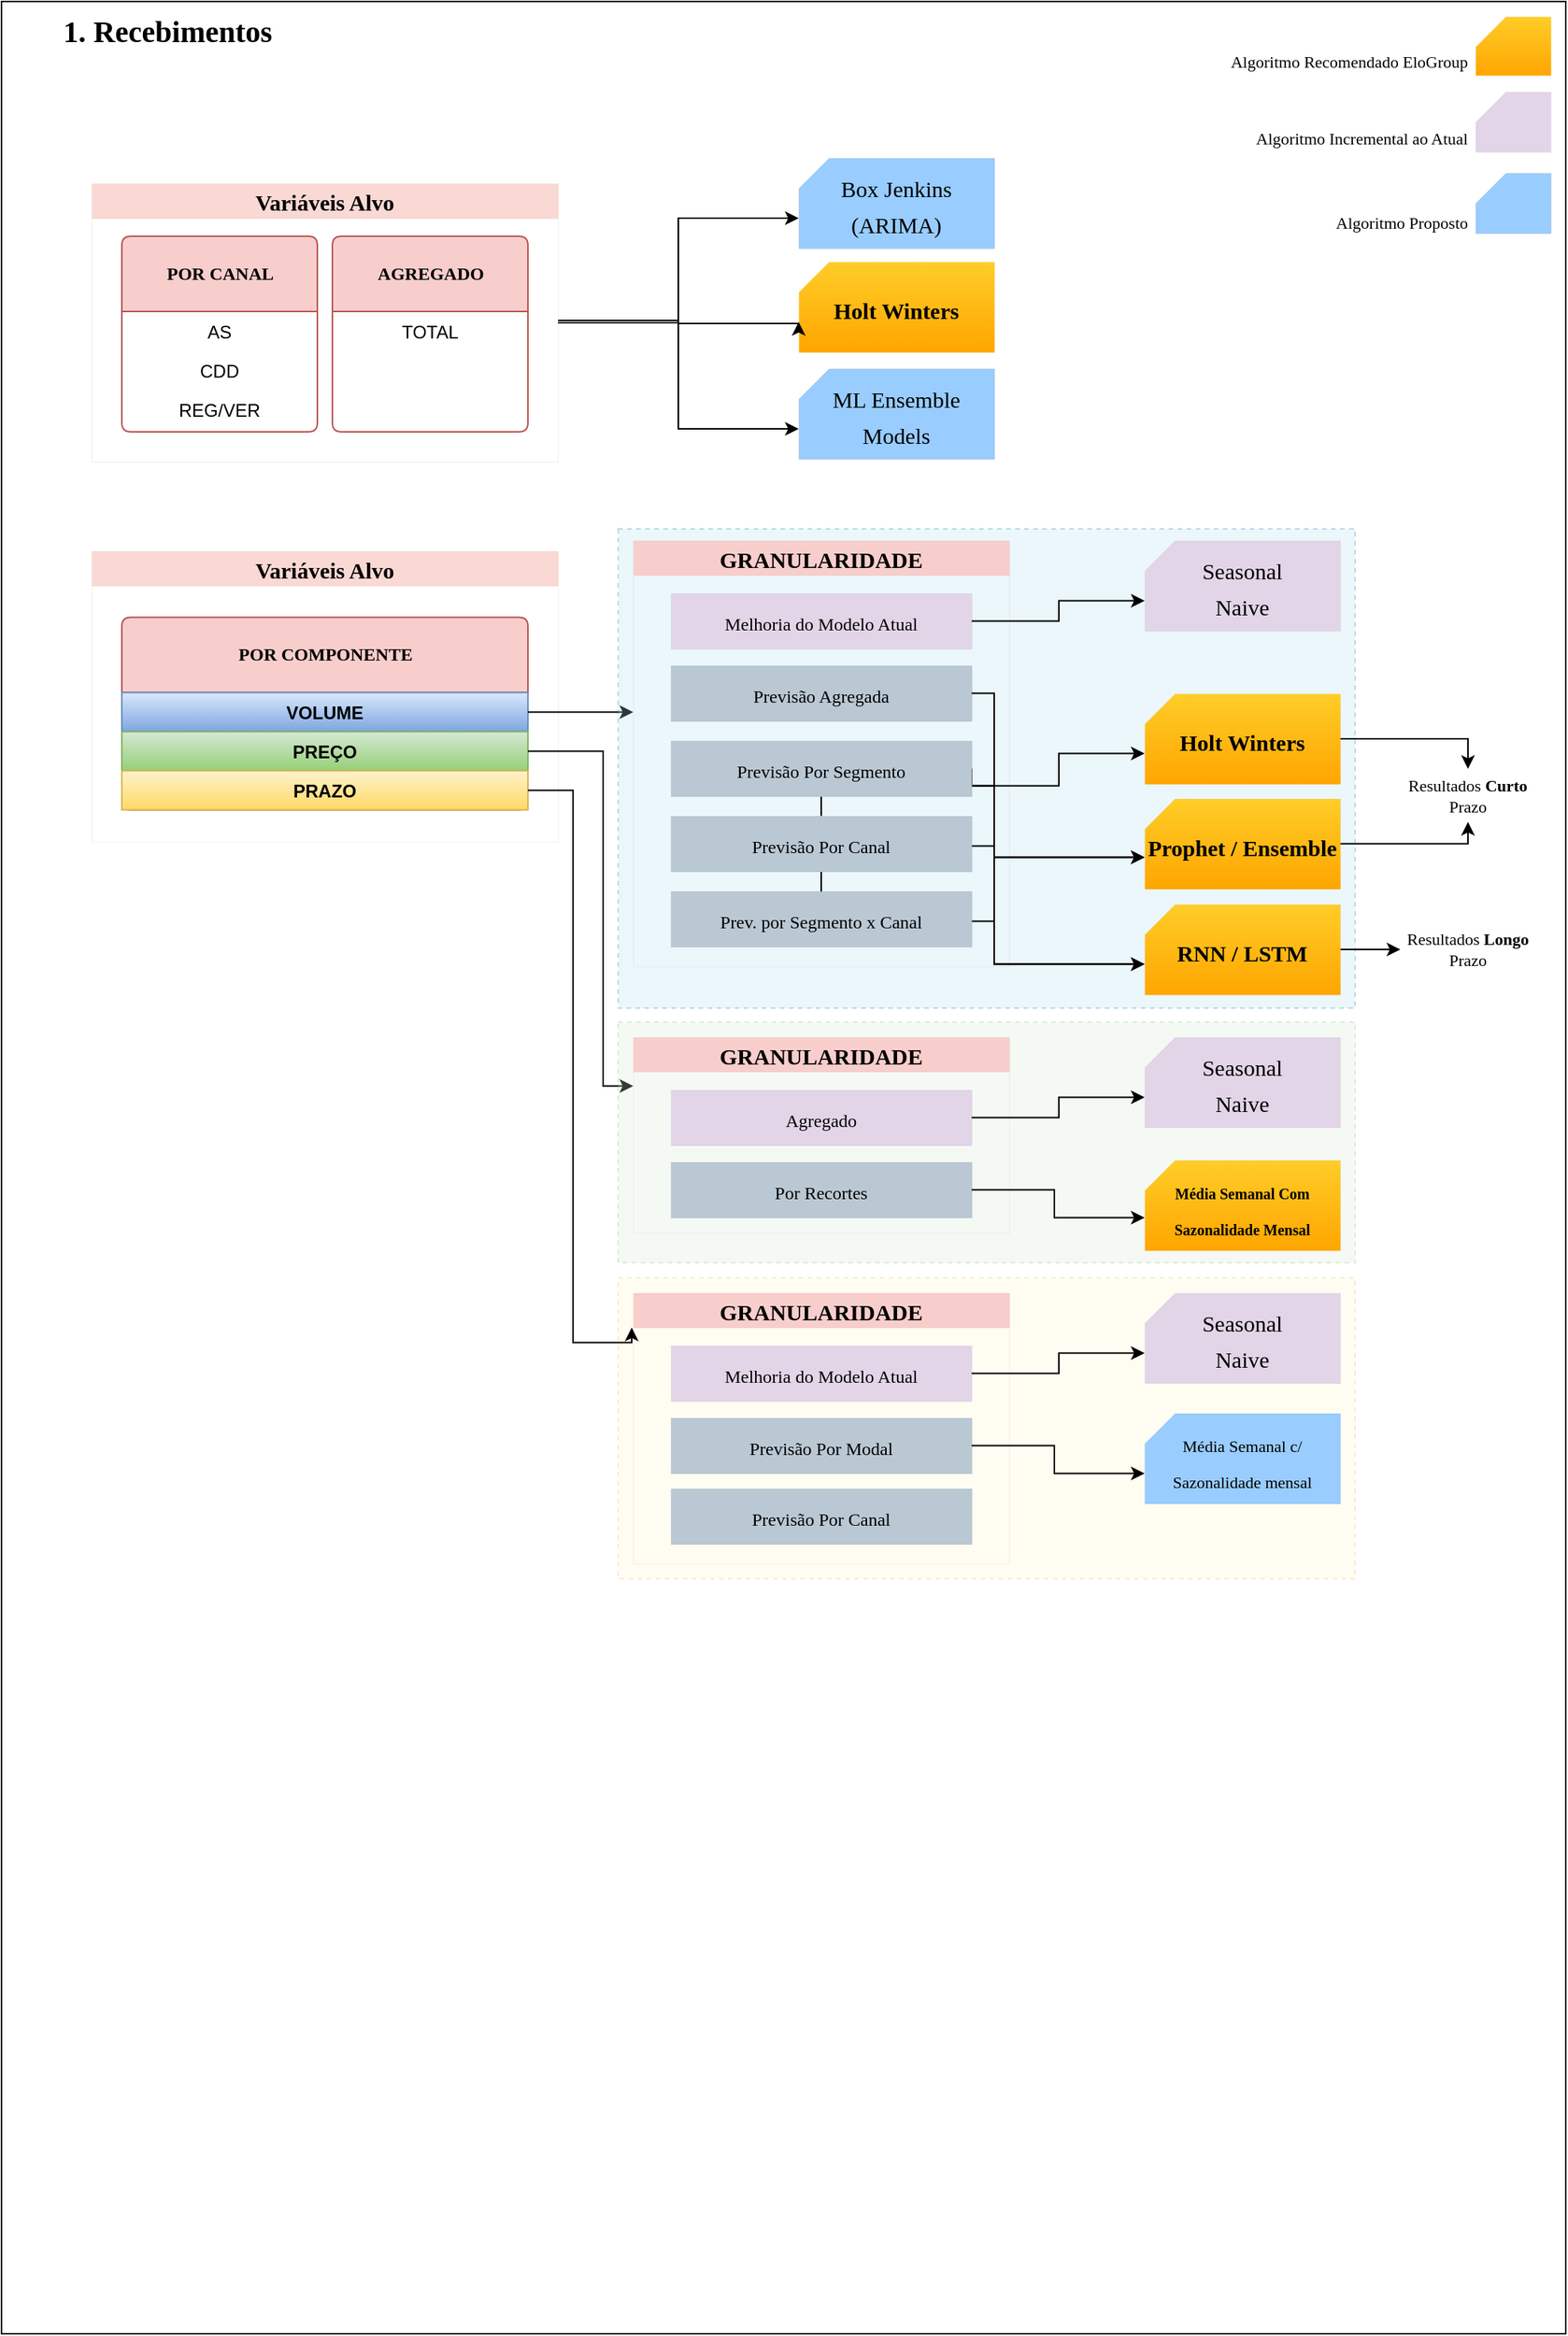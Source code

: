 <mxfile version="15.8.8" type="github">
  <diagram name="Page-1" id="5d7acffa-a066-3a61-03fe-96351882024d">
    <mxGraphModel dx="1401" dy="772" grid="1" gridSize="10" guides="1" tooltips="1" connect="1" arrows="1" fold="1" page="1" pageScale="1" pageWidth="1100" pageHeight="850" background="#ffffff" math="0" shadow="0">
      <root>
        <mxCell id="0" />
        <mxCell id="1" parent="0" />
        <mxCell id="HXmn7OTbbug8Ag9zwqpq-1" value="" style="whiteSpace=wrap;html=1;" vertex="1" parent="1">
          <mxGeometry x="40" y="40" width="1040" height="1550" as="geometry" />
        </mxCell>
        <mxCell id="HXmn7OTbbug8Ag9zwqpq-2" value="1. Recebimentos" style="text;html=1;resizable=0;autosize=1;align=center;verticalAlign=middle;points=[];rounded=0;strokeWidth=0;fontSize=20;fontStyle=1;fontFamily=Lucida Console;" vertex="1" parent="1">
          <mxGeometry x="50" y="44" width="200" height="30" as="geometry" />
        </mxCell>
        <mxCell id="HXmn7OTbbug8Ag9zwqpq-7" value="&lt;font style=&quot;font-size: 15px&quot;&gt;&lt;font style=&quot;font-size: 15px&quot;&gt;Box Jenkins&lt;br&gt;(AR&lt;/font&gt;IMA)&lt;/font&gt;" style="shape=card;whiteSpace=wrap;html=1;fontFamily=Lucida Console;fontSize=20;strokeWidth=0;fillColor=#99CCFF;size=20;" vertex="1" parent="1">
          <mxGeometry x="570" y="144" width="130" height="60" as="geometry" />
        </mxCell>
        <mxCell id="HXmn7OTbbug8Ag9zwqpq-8" value="&lt;font style=&quot;font-size: 15px&quot;&gt;Holt Winters&lt;/font&gt;" style="shape=card;whiteSpace=wrap;html=1;fontFamily=Lucida Console;fontSize=20;strokeWidth=0;fillColor=#ffcd28;size=20;rounded=0;shadow=0;fontStyle=1;labelBackgroundColor=none;labelBorderColor=none;gradientColor=#ffa500;strokeColor=#d79b00;" vertex="1" parent="1">
          <mxGeometry x="570" y="213" width="130" height="60" as="geometry" />
        </mxCell>
        <mxCell id="HXmn7OTbbug8Ag9zwqpq-9" value="&lt;font style=&quot;font-size: 15px&quot;&gt;ML Ensemble&lt;br&gt;Models&lt;/font&gt;" style="shape=card;whiteSpace=wrap;html=1;fontFamily=Lucida Console;fontSize=20;strokeWidth=0;fillColor=#99CCFF;size=20;" vertex="1" parent="1">
          <mxGeometry x="570" y="284" width="130" height="60" as="geometry" />
        </mxCell>
        <mxCell id="HXmn7OTbbug8Ag9zwqpq-13" style="edgeStyle=orthogonalEdgeStyle;rounded=0;orthogonalLoop=1;jettySize=auto;html=1;entryX=0;entryY=0;entryDx=0;entryDy=40;entryPerimeter=0;fontFamily=Lucida Console;fontSize=15;" edge="1" parent="1" source="HXmn7OTbbug8Ag9zwqpq-11" target="HXmn7OTbbug8Ag9zwqpq-7">
          <mxGeometry relative="1" as="geometry" />
        </mxCell>
        <mxCell id="HXmn7OTbbug8Ag9zwqpq-14" style="edgeStyle=orthogonalEdgeStyle;rounded=0;orthogonalLoop=1;jettySize=auto;html=1;entryX=0;entryY=0;entryDx=0;entryDy=40;entryPerimeter=0;fontFamily=Lucida Console;fontSize=15;" edge="1" parent="1" source="HXmn7OTbbug8Ag9zwqpq-11" target="HXmn7OTbbug8Ag9zwqpq-8">
          <mxGeometry relative="1" as="geometry">
            <Array as="points">
              <mxPoint x="490" y="252" />
              <mxPoint x="490" y="254" />
            </Array>
          </mxGeometry>
        </mxCell>
        <mxCell id="HXmn7OTbbug8Ag9zwqpq-15" style="edgeStyle=orthogonalEdgeStyle;rounded=0;orthogonalLoop=1;jettySize=auto;html=1;entryX=0;entryY=0;entryDx=0;entryDy=40;entryPerimeter=0;fontFamily=Lucida Console;fontSize=15;" edge="1" parent="1" source="HXmn7OTbbug8Ag9zwqpq-11" target="HXmn7OTbbug8Ag9zwqpq-9">
          <mxGeometry relative="1" as="geometry" />
        </mxCell>
        <mxCell id="HXmn7OTbbug8Ag9zwqpq-11" value="Variáveis Alvo" style="swimlane;fontFamily=Lucida Console;fontSize=15;strokeWidth=0;fillColor=#fad9d5;strokeColor=#ae4132;" vertex="1" parent="1">
          <mxGeometry x="100" y="161" width="310" height="185" as="geometry" />
        </mxCell>
        <mxCell id="21ea969265ad0168-10" value="&lt;b&gt;POR CANAL&lt;/b&gt;" style="swimlane;html=1;fontStyle=0;childLayout=stackLayout;horizontal=1;startSize=50;fillColor=#f8cecc;horizontalStack=0;resizeParent=1;resizeLast=0;collapsible=1;marginBottom=0;swimlaneFillColor=#ffffff;align=center;rounded=1;shadow=0;comic=0;labelBackgroundColor=none;strokeWidth=1;fontFamily=Verdana;fontSize=12;strokeColor=#b85450;arcSize=4;" parent="1" vertex="1">
          <mxGeometry x="120" y="196" width="130" height="130" as="geometry" />
        </mxCell>
        <mxCell id="21ea969265ad0168-11" value="AS" style="text;html=1;strokeColor=none;fillColor=none;spacingLeft=4;spacingRight=4;whiteSpace=wrap;overflow=hidden;rotatable=0;points=[[0,0.5],[1,0.5]];portConstraint=eastwest;align=center;" parent="21ea969265ad0168-10" vertex="1">
          <mxGeometry y="50" width="130" height="26" as="geometry" />
        </mxCell>
        <mxCell id="21ea969265ad0168-12" value="CDD" style="text;html=1;strokeColor=none;fillColor=none;spacingLeft=4;spacingRight=4;whiteSpace=wrap;overflow=hidden;rotatable=0;points=[[0,0.5],[1,0.5]];portConstraint=eastwest;align=center;" parent="21ea969265ad0168-10" vertex="1">
          <mxGeometry y="76" width="130" height="26" as="geometry" />
        </mxCell>
        <mxCell id="21ea969265ad0168-52" value="REG/VER" style="text;html=1;strokeColor=none;fillColor=none;spacingLeft=4;spacingRight=4;whiteSpace=wrap;overflow=hidden;rotatable=0;points=[[0,0.5],[1,0.5]];portConstraint=eastwest;align=center;" parent="21ea969265ad0168-10" vertex="1">
          <mxGeometry y="102" width="130" height="26" as="geometry" />
        </mxCell>
        <mxCell id="HXmn7OTbbug8Ag9zwqpq-3" value="&lt;b&gt;AGREGADO&lt;/b&gt;" style="swimlane;html=1;fontStyle=0;childLayout=stackLayout;horizontal=1;startSize=50;fillColor=#f8cecc;horizontalStack=0;resizeParent=1;resizeLast=0;collapsible=1;marginBottom=0;swimlaneFillColor=#ffffff;align=center;rounded=1;shadow=0;comic=0;labelBackgroundColor=none;strokeWidth=1;fontFamily=Verdana;fontSize=12;strokeColor=#b85450;arcSize=4;" vertex="1" parent="1">
          <mxGeometry x="260" y="196" width="130" height="130" as="geometry" />
        </mxCell>
        <mxCell id="HXmn7OTbbug8Ag9zwqpq-6" value="TOTAL" style="text;html=1;strokeColor=none;fillColor=none;spacingLeft=4;spacingRight=4;whiteSpace=wrap;overflow=hidden;rotatable=0;points=[[0,0.5],[1,0.5]];portConstraint=eastwest;align=center;" vertex="1" parent="HXmn7OTbbug8Ag9zwqpq-3">
          <mxGeometry y="50" width="130" height="26" as="geometry" />
        </mxCell>
        <mxCell id="HXmn7OTbbug8Ag9zwqpq-22" value="Variáveis Alvo" style="swimlane;fontFamily=Lucida Console;fontSize=15;strokeWidth=0;fillColor=#fad9d5;strokeColor=#ae4132;" vertex="1" parent="1">
          <mxGeometry x="100" y="405.25" width="310" height="193" as="geometry" />
        </mxCell>
        <mxCell id="HXmn7OTbbug8Ag9zwqpq-23" value="&lt;b&gt;POR COMPONENTE&lt;/b&gt;" style="swimlane;html=1;fontStyle=0;childLayout=stackLayout;horizontal=1;startSize=50;fillColor=#f8cecc;horizontalStack=0;resizeParent=1;resizeLast=0;collapsible=1;marginBottom=0;swimlaneFillColor=#ffffff;align=center;rounded=1;shadow=0;comic=0;labelBackgroundColor=none;strokeWidth=1;fontFamily=Verdana;fontSize=12;strokeColor=#b85450;arcSize=4;" vertex="1" parent="1">
          <mxGeometry x="120" y="449.25" width="270" height="128" as="geometry" />
        </mxCell>
        <mxCell id="HXmn7OTbbug8Ag9zwqpq-24" value="&lt;b&gt;VOLUME&lt;/b&gt;" style="text;html=1;spacingLeft=4;spacingRight=4;whiteSpace=wrap;overflow=hidden;rotatable=0;points=[[0,0.5],[1,0.5]];portConstraint=eastwest;align=center;fillColor=#dae8fc;strokeColor=#6c8ebf;gradientColor=#7ea6e0;" vertex="1" parent="HXmn7OTbbug8Ag9zwqpq-23">
          <mxGeometry y="50" width="270" height="26" as="geometry" />
        </mxCell>
        <mxCell id="HXmn7OTbbug8Ag9zwqpq-25" value="&lt;b&gt;PREÇO&lt;/b&gt;" style="text;html=1;strokeColor=#82b366;fillColor=#d5e8d4;spacingLeft=4;spacingRight=4;whiteSpace=wrap;overflow=hidden;rotatable=0;points=[[0,0.5],[1,0.5]];portConstraint=eastwest;align=center;gradientColor=#97d077;" vertex="1" parent="HXmn7OTbbug8Ag9zwqpq-23">
          <mxGeometry y="76" width="270" height="26" as="geometry" />
        </mxCell>
        <mxCell id="HXmn7OTbbug8Ag9zwqpq-26" value="&lt;b&gt;PRAZO&lt;/b&gt;" style="text;html=1;strokeColor=#d6b656;fillColor=#fff2cc;spacingLeft=4;spacingRight=4;whiteSpace=wrap;overflow=hidden;rotatable=0;points=[[0,0.5],[1,0.5]];portConstraint=eastwest;align=center;gradientColor=#ffd966;" vertex="1" parent="HXmn7OTbbug8Ag9zwqpq-23">
          <mxGeometry y="102" width="270" height="26" as="geometry" />
        </mxCell>
        <mxCell id="HXmn7OTbbug8Ag9zwqpq-46" style="edgeStyle=orthogonalEdgeStyle;rounded=0;orthogonalLoop=1;jettySize=auto;html=1;fontFamily=Lucida Console;fontSize=12;" edge="1" parent="1" source="HXmn7OTbbug8Ag9zwqpq-24">
          <mxGeometry relative="1" as="geometry">
            <mxPoint x="460" y="512.25" as="targetPoint" />
          </mxGeometry>
        </mxCell>
        <mxCell id="HXmn7OTbbug8Ag9zwqpq-69" style="edgeStyle=orthogonalEdgeStyle;rounded=0;orthogonalLoop=1;jettySize=auto;html=1;entryX=0;entryY=0.25;entryDx=0;entryDy=0;fontFamily=Lucida Console;fontSize=12;" edge="1" parent="1" source="HXmn7OTbbug8Ag9zwqpq-25" target="HXmn7OTbbug8Ag9zwqpq-56">
          <mxGeometry relative="1" as="geometry">
            <Array as="points">
              <mxPoint x="440" y="538.25" />
              <mxPoint x="440" y="761.25" />
            </Array>
          </mxGeometry>
        </mxCell>
        <mxCell id="HXmn7OTbbug8Ag9zwqpq-79" value="" style="rounded=0;whiteSpace=wrap;html=1;fontFamily=Lucida Console;fontSize=11;strokeWidth=1;fillColor=#fff2cc;strokeColor=#d6b656;opacity=25;dashed=1;" vertex="1" parent="1">
          <mxGeometry x="450" y="888.25" width="490" height="200" as="geometry" />
        </mxCell>
        <mxCell id="HXmn7OTbbug8Ag9zwqpq-70" value="&lt;font style=&quot;font-size: 11px&quot;&gt;Média Semanal c/ Sazonalidade mensal&lt;/font&gt;" style="shape=card;whiteSpace=wrap;html=1;fontFamily=Lucida Console;fontSize=20;strokeWidth=0;fillColor=#99CCFF;size=20;strokeColor=#10739e;" vertex="1" parent="1">
          <mxGeometry x="800" y="978.25" width="130" height="60" as="geometry" />
        </mxCell>
        <mxCell id="HXmn7OTbbug8Ag9zwqpq-71" value="GRANULARIDADE" style="swimlane;fontFamily=Lucida Console;fontSize=15;strokeWidth=0;fillColor=#f8cecc;strokeColor=#b85450;" vertex="1" parent="1">
          <mxGeometry x="460" y="898.25" width="250" height="180" as="geometry">
            <mxRectangle x="460" y="640" width="150" height="23" as="alternateBounds" />
          </mxGeometry>
        </mxCell>
        <mxCell id="HXmn7OTbbug8Ag9zwqpq-72" value="&lt;font style=&quot;font-size: 12px&quot;&gt;Melhoria do Modelo Atual&lt;/font&gt;" style="whiteSpace=wrap;html=1;fontFamily=Lucida Console;fontSize=15;strokeWidth=0;fillColor=#e1d5e7;strokeColor=#9673a6;" vertex="1" parent="HXmn7OTbbug8Ag9zwqpq-71">
          <mxGeometry x="25" y="35" width="200" height="37" as="geometry" />
        </mxCell>
        <mxCell id="HXmn7OTbbug8Ag9zwqpq-73" value="&lt;font style=&quot;font-size: 12px&quot;&gt;Previsão Por Modal&lt;/font&gt;" style="whiteSpace=wrap;html=1;fontFamily=Lucida Console;fontSize=15;strokeWidth=0;fillColor=#bac8d3;strokeColor=#23445d;" vertex="1" parent="HXmn7OTbbug8Ag9zwqpq-71">
          <mxGeometry x="25" y="83" width="200" height="37" as="geometry" />
        </mxCell>
        <mxCell id="HXmn7OTbbug8Ag9zwqpq-77" value="&lt;font style=&quot;font-size: 12px&quot;&gt;Previsão Por Canal&lt;/font&gt;" style="whiteSpace=wrap;html=1;fontFamily=Lucida Console;fontSize=15;strokeWidth=0;fillColor=#bac8d3;strokeColor=#23445d;" vertex="1" parent="HXmn7OTbbug8Ag9zwqpq-71">
          <mxGeometry x="25" y="130" width="200" height="37" as="geometry" />
        </mxCell>
        <mxCell id="HXmn7OTbbug8Ag9zwqpq-74" value="&lt;span style=&quot;font-size: 15px&quot;&gt;Seasonal &lt;br&gt;Naive&lt;/span&gt;" style="shape=card;whiteSpace=wrap;html=1;fontFamily=Lucida Console;fontSize=20;strokeWidth=0;fillColor=#e1d5e7;size=20;strokeColor=#9673a6;align=center;" vertex="1" parent="1">
          <mxGeometry x="800" y="898.25" width="130" height="60" as="geometry" />
        </mxCell>
        <mxCell id="HXmn7OTbbug8Ag9zwqpq-75" style="edgeStyle=orthogonalEdgeStyle;rounded=0;orthogonalLoop=1;jettySize=auto;html=1;entryX=0;entryY=0;entryDx=0;entryDy=40;entryPerimeter=0;fontFamily=Lucida Console;fontSize=12;" edge="1" parent="1" source="HXmn7OTbbug8Ag9zwqpq-72" target="HXmn7OTbbug8Ag9zwqpq-74">
          <mxGeometry relative="1" as="geometry">
            <Array as="points">
              <mxPoint x="743" y="952.25" />
              <mxPoint x="743" y="938.25" />
            </Array>
          </mxGeometry>
        </mxCell>
        <mxCell id="HXmn7OTbbug8Ag9zwqpq-76" style="edgeStyle=orthogonalEdgeStyle;rounded=0;orthogonalLoop=1;jettySize=auto;html=1;entryX=0;entryY=0;entryDx=0;entryDy=40;entryPerimeter=0;fontFamily=Lucida Console;fontSize=12;exitX=1;exitY=0.5;exitDx=0;exitDy=0;" edge="1" parent="1" source="HXmn7OTbbug8Ag9zwqpq-73" target="HXmn7OTbbug8Ag9zwqpq-70">
          <mxGeometry relative="1" as="geometry">
            <Array as="points">
              <mxPoint x="740" y="1000.25" />
              <mxPoint x="740" y="1018.25" />
            </Array>
          </mxGeometry>
        </mxCell>
        <mxCell id="HXmn7OTbbug8Ag9zwqpq-78" style="edgeStyle=orthogonalEdgeStyle;rounded=0;orthogonalLoop=1;jettySize=auto;html=1;entryX=-0.004;entryY=0.128;entryDx=0;entryDy=0;entryPerimeter=0;fontFamily=Lucida Console;fontSize=11;" edge="1" parent="1" source="HXmn7OTbbug8Ag9zwqpq-26" target="HXmn7OTbbug8Ag9zwqpq-71">
          <mxGeometry relative="1" as="geometry">
            <Array as="points">
              <mxPoint x="420" y="564.25" />
              <mxPoint x="420" y="931.25" />
            </Array>
          </mxGeometry>
        </mxCell>
        <mxCell id="HXmn7OTbbug8Ag9zwqpq-80" value="" style="rounded=0;whiteSpace=wrap;html=1;fontFamily=Lucida Console;fontSize=11;strokeWidth=1;fillColor=#d5e8d4;strokeColor=#82b366;opacity=25;dashed=1;" vertex="1" parent="1">
          <mxGeometry x="450" y="718.25" width="490" height="160" as="geometry" />
        </mxCell>
        <mxCell id="HXmn7OTbbug8Ag9zwqpq-81" value="" style="rounded=0;whiteSpace=wrap;html=1;fontFamily=Lucida Console;fontSize=11;strokeWidth=1;fillColor=#b1ddf0;strokeColor=#10739e;opacity=25;dashed=1;" vertex="1" parent="1">
          <mxGeometry x="450" y="390.5" width="490" height="318.5" as="geometry" />
        </mxCell>
        <mxCell id="HXmn7OTbbug8Ag9zwqpq-32" value="GRANULARIDADE" style="swimlane;fontFamily=Lucida Console;fontSize=15;strokeWidth=0;fillColor=#f8cecc;strokeColor=#b85450;" vertex="1" parent="1">
          <mxGeometry x="460" y="398.25" width="250" height="283" as="geometry" />
        </mxCell>
        <mxCell id="HXmn7OTbbug8Ag9zwqpq-38" value="&lt;font style=&quot;font-size: 12px&quot;&gt;Melhoria do Modelo Atual&lt;/font&gt;" style="whiteSpace=wrap;html=1;fontFamily=Lucida Console;fontSize=15;strokeWidth=0;fillColor=#e1d5e7;strokeColor=#9673a6;" vertex="1" parent="HXmn7OTbbug8Ag9zwqpq-32">
          <mxGeometry x="25" y="35" width="200" height="37" as="geometry" />
        </mxCell>
        <mxCell id="HXmn7OTbbug8Ag9zwqpq-39" value="&lt;font style=&quot;font-size: 12px&quot;&gt;Previsão Agregada&lt;/font&gt;" style="whiteSpace=wrap;html=1;fontFamily=Lucida Console;fontSize=15;strokeWidth=0;fillColor=#bac8d3;strokeColor=#23445d;" vertex="1" parent="HXmn7OTbbug8Ag9zwqpq-32">
          <mxGeometry x="25" y="83" width="200" height="37" as="geometry" />
        </mxCell>
        <mxCell id="HXmn7OTbbug8Ag9zwqpq-49" style="edgeStyle=orthogonalEdgeStyle;rounded=0;orthogonalLoop=1;jettySize=auto;html=1;exitX=1;exitY=0.5;exitDx=0;exitDy=0;entryX=0;entryY=0;entryDx=0;entryDy=40;entryPerimeter=0;fontFamily=Lucida Console;fontSize=12;" edge="1" parent="1" source="HXmn7OTbbug8Ag9zwqpq-40">
          <mxGeometry relative="1" as="geometry">
            <mxPoint x="800" y="608.75" as="targetPoint" />
            <Array as="points">
              <mxPoint x="685" y="561.25" />
              <mxPoint x="700" y="561.25" />
              <mxPoint x="700" y="609.25" />
            </Array>
          </mxGeometry>
        </mxCell>
        <mxCell id="HXmn7OTbbug8Ag9zwqpq-50" style="edgeStyle=orthogonalEdgeStyle;rounded=0;orthogonalLoop=1;jettySize=auto;html=1;entryX=0;entryY=0;entryDx=0;entryDy=40;entryPerimeter=0;fontFamily=Lucida Console;fontSize=12;" edge="1" parent="1" source="HXmn7OTbbug8Ag9zwqpq-41">
          <mxGeometry relative="1" as="geometry">
            <mxPoint x="800" y="608.75" as="targetPoint" />
            <Array as="points">
              <mxPoint x="585" y="561.25" />
              <mxPoint x="700" y="561.25" />
              <mxPoint x="700" y="609.25" />
            </Array>
          </mxGeometry>
        </mxCell>
        <mxCell id="HXmn7OTbbug8Ag9zwqpq-51" style="edgeStyle=orthogonalEdgeStyle;rounded=0;orthogonalLoop=1;jettySize=auto;html=1;entryX=0;entryY=0;entryDx=0;entryDy=40;entryPerimeter=0;fontFamily=Lucida Console;fontSize=12;" edge="1" parent="1" source="HXmn7OTbbug8Ag9zwqpq-41">
          <mxGeometry relative="1" as="geometry">
            <mxPoint x="800" y="679.75" as="targetPoint" />
            <Array as="points">
              <mxPoint x="585" y="651.25" />
              <mxPoint x="700" y="651.25" />
              <mxPoint x="700" y="680.25" />
            </Array>
          </mxGeometry>
        </mxCell>
        <mxCell id="HXmn7OTbbug8Ag9zwqpq-52" style="edgeStyle=orthogonalEdgeStyle;rounded=0;orthogonalLoop=1;jettySize=auto;html=1;entryX=0;entryY=0;entryDx=0;entryDy=40;entryPerimeter=0;fontFamily=Lucida Console;fontSize=12;" edge="1" parent="1" source="HXmn7OTbbug8Ag9zwqpq-42">
          <mxGeometry relative="1" as="geometry">
            <mxPoint x="800" y="679.75" as="targetPoint" />
            <Array as="points">
              <mxPoint x="585" y="601.25" />
              <mxPoint x="700" y="601.25" />
              <mxPoint x="700" y="680.25" />
            </Array>
          </mxGeometry>
        </mxCell>
        <mxCell id="HXmn7OTbbug8Ag9zwqpq-42" value="&lt;font style=&quot;font-size: 12px&quot;&gt;Prev. por Segmento x Canal&lt;/font&gt;" style="whiteSpace=wrap;html=1;fontFamily=Lucida Console;fontSize=15;strokeWidth=0;fillColor=#bac8d3;strokeColor=#23445d;" vertex="1" parent="1">
          <mxGeometry x="485" y="631.25" width="200" height="37" as="geometry" />
        </mxCell>
        <mxCell id="HXmn7OTbbug8Ag9zwqpq-44" value="&lt;span style=&quot;font-size: 15px&quot;&gt;Seasonal &lt;br&gt;Naive&lt;/span&gt;" style="shape=card;whiteSpace=wrap;html=1;fontFamily=Lucida Console;fontSize=20;strokeWidth=0;fillColor=#e1d5e7;size=20;strokeColor=#9673a6;align=center;" vertex="1" parent="1">
          <mxGeometry x="800" y="398.25" width="130" height="60" as="geometry" />
        </mxCell>
        <mxCell id="HXmn7OTbbug8Ag9zwqpq-45" style="edgeStyle=orthogonalEdgeStyle;rounded=0;orthogonalLoop=1;jettySize=auto;html=1;entryX=0;entryY=0;entryDx=0;entryDy=40;entryPerimeter=0;fontFamily=Lucida Console;fontSize=12;" edge="1" parent="1" source="HXmn7OTbbug8Ag9zwqpq-38" target="HXmn7OTbbug8Ag9zwqpq-44">
          <mxGeometry relative="1" as="geometry">
            <Array as="points">
              <mxPoint x="743" y="452.25" />
              <mxPoint x="743" y="438.25" />
            </Array>
          </mxGeometry>
        </mxCell>
        <mxCell id="HXmn7OTbbug8Ag9zwqpq-47" style="edgeStyle=orthogonalEdgeStyle;rounded=0;orthogonalLoop=1;jettySize=auto;html=1;entryX=0;entryY=0;entryDx=0;entryDy=40;entryPerimeter=0;fontFamily=Lucida Console;fontSize=12;exitX=1;exitY=0.5;exitDx=0;exitDy=0;" edge="1" parent="1" source="HXmn7OTbbug8Ag9zwqpq-39">
          <mxGeometry relative="1" as="geometry">
            <mxPoint x="800" y="539.75" as="targetPoint" />
            <Array as="points">
              <mxPoint x="700" y="500.25" />
              <mxPoint x="700" y="561.25" />
              <mxPoint x="743" y="561.25" />
              <mxPoint x="743" y="540.25" />
            </Array>
          </mxGeometry>
        </mxCell>
        <mxCell id="HXmn7OTbbug8Ag9zwqpq-41" value="&lt;font style=&quot;font-size: 12px&quot;&gt;Previsão Por Canal&lt;/font&gt;" style="whiteSpace=wrap;html=1;fontFamily=Lucida Console;fontSize=15;strokeWidth=0;fillColor=#bac8d3;strokeColor=#23445d;" vertex="1" parent="1">
          <mxGeometry x="485" y="581.25" width="200" height="37" as="geometry" />
        </mxCell>
        <mxCell id="HXmn7OTbbug8Ag9zwqpq-40" value="&lt;font style=&quot;font-size: 12px&quot;&gt;Previsão Por Segmento&lt;/font&gt;" style="whiteSpace=wrap;html=1;fontFamily=Lucida Console;fontSize=15;strokeWidth=0;fillColor=#bac8d3;strokeColor=#23445d;" vertex="1" parent="1">
          <mxGeometry x="485" y="531.25" width="200" height="37" as="geometry" />
        </mxCell>
        <mxCell id="HXmn7OTbbug8Ag9zwqpq-56" value="GRANULARIDADE" style="swimlane;fontFamily=Lucida Console;fontSize=15;strokeWidth=0;fillColor=#f8cecc;strokeColor=#b85450;" vertex="1" parent="1">
          <mxGeometry x="460" y="728.25" width="250" height="130" as="geometry">
            <mxRectangle x="460" y="640" width="150" height="23" as="alternateBounds" />
          </mxGeometry>
        </mxCell>
        <mxCell id="HXmn7OTbbug8Ag9zwqpq-57" value="&lt;font style=&quot;font-size: 12px&quot;&gt;Agregado&lt;/font&gt;" style="whiteSpace=wrap;html=1;fontFamily=Lucida Console;fontSize=15;strokeWidth=0;fillColor=#e1d5e7;strokeColor=#9673a6;" vertex="1" parent="HXmn7OTbbug8Ag9zwqpq-56">
          <mxGeometry x="25" y="35" width="200" height="37" as="geometry" />
        </mxCell>
        <mxCell id="HXmn7OTbbug8Ag9zwqpq-58" value="&lt;font style=&quot;font-size: 12px&quot;&gt;Por Recortes&lt;/font&gt;" style="whiteSpace=wrap;html=1;fontFamily=Lucida Console;fontSize=15;strokeWidth=0;fillColor=#bac8d3;strokeColor=#23445d;" vertex="1" parent="HXmn7OTbbug8Ag9zwqpq-56">
          <mxGeometry x="25" y="83" width="200" height="37" as="geometry" />
        </mxCell>
        <mxCell id="HXmn7OTbbug8Ag9zwqpq-64" value="&lt;span style=&quot;font-size: 15px&quot;&gt;Seasonal &lt;br&gt;Naive&lt;/span&gt;" style="shape=card;whiteSpace=wrap;html=1;fontFamily=Lucida Console;fontSize=20;strokeWidth=0;fillColor=#e1d5e7;size=20;strokeColor=#9673a6;align=center;" vertex="1" parent="1">
          <mxGeometry x="800" y="728.25" width="130" height="60" as="geometry" />
        </mxCell>
        <mxCell id="HXmn7OTbbug8Ag9zwqpq-65" style="edgeStyle=orthogonalEdgeStyle;rounded=0;orthogonalLoop=1;jettySize=auto;html=1;entryX=0;entryY=0;entryDx=0;entryDy=40;entryPerimeter=0;fontFamily=Lucida Console;fontSize=12;" edge="1" parent="1" source="HXmn7OTbbug8Ag9zwqpq-57" target="HXmn7OTbbug8Ag9zwqpq-64">
          <mxGeometry relative="1" as="geometry">
            <Array as="points">
              <mxPoint x="743" y="782.25" />
              <mxPoint x="743" y="768.25" />
            </Array>
          </mxGeometry>
        </mxCell>
        <mxCell id="HXmn7OTbbug8Ag9zwqpq-66" style="edgeStyle=orthogonalEdgeStyle;rounded=0;orthogonalLoop=1;jettySize=auto;html=1;entryX=0;entryY=0;entryDx=0;entryDy=40;entryPerimeter=0;fontFamily=Lucida Console;fontSize=12;exitX=1;exitY=0.5;exitDx=0;exitDy=0;" edge="1" parent="1" source="HXmn7OTbbug8Ag9zwqpq-58">
          <mxGeometry relative="1" as="geometry">
            <Array as="points">
              <mxPoint x="740" y="830.25" />
              <mxPoint x="740" y="848.25" />
            </Array>
            <mxPoint x="800" y="848.25" as="targetPoint" />
          </mxGeometry>
        </mxCell>
        <mxCell id="HXmn7OTbbug8Ag9zwqpq-90" value="&lt;span style=&quot;font-size: 15px&quot;&gt;&lt;br&gt;&lt;br&gt;&lt;/span&gt;" style="shape=card;whiteSpace=wrap;html=1;fontFamily=Lucida Console;fontSize=20;strokeWidth=0;fillColor=#e1d5e7;size=20;strokeColor=#9673a6;align=center;" vertex="1" parent="1">
          <mxGeometry x="1020" y="100" width="50" height="40" as="geometry" />
        </mxCell>
        <mxCell id="HXmn7OTbbug8Ag9zwqpq-91" value="" style="shape=card;whiteSpace=wrap;html=1;fontFamily=Lucida Console;fontSize=20;strokeWidth=0;fillColor=#99CCFF;size=20;" vertex="1" parent="1">
          <mxGeometry x="1020" y="154" width="50" height="40" as="geometry" />
        </mxCell>
        <mxCell id="HXmn7OTbbug8Ag9zwqpq-92" value="" style="shape=card;whiteSpace=wrap;html=1;fontFamily=Lucida Console;fontSize=20;strokeWidth=0;fillColor=#ffcd28;size=20;rounded=0;shadow=0;fontStyle=1;labelBackgroundColor=none;labelBorderColor=none;gradientColor=#ffa500;strokeColor=#d79b00;" vertex="1" parent="1">
          <mxGeometry x="1020" y="50" width="50" height="39" as="geometry" />
        </mxCell>
        <mxCell id="HXmn7OTbbug8Ag9zwqpq-93" value="Algoritmo Recomendado EloGroup" style="text;html=1;strokeColor=none;fillColor=none;align=right;verticalAlign=bottom;whiteSpace=wrap;rounded=0;shadow=0;labelBackgroundColor=none;labelBorderColor=none;fontFamily=Lucida Console;fontSize=11;opacity=25;" vertex="1" parent="1">
          <mxGeometry x="807" y="59" width="210" height="30" as="geometry" />
        </mxCell>
        <mxCell id="HXmn7OTbbug8Ag9zwqpq-95" value="Algoritmo Incremental ao Atual" style="text;html=1;strokeColor=none;fillColor=none;align=right;verticalAlign=bottom;whiteSpace=wrap;rounded=0;shadow=0;labelBackgroundColor=none;labelBorderColor=none;fontFamily=Lucida Console;fontSize=11;opacity=25;" vertex="1" parent="1">
          <mxGeometry x="807" y="110" width="210" height="30" as="geometry" />
        </mxCell>
        <mxCell id="HXmn7OTbbug8Ag9zwqpq-96" value="Algoritmo Proposto" style="text;html=1;strokeColor=none;fillColor=none;align=right;verticalAlign=bottom;whiteSpace=wrap;rounded=0;shadow=0;labelBackgroundColor=none;labelBorderColor=none;fontFamily=Lucida Console;fontSize=11;opacity=25;" vertex="1" parent="1">
          <mxGeometry x="827" y="166" width="190" height="30" as="geometry" />
        </mxCell>
        <mxCell id="HXmn7OTbbug8Ag9zwqpq-101" style="edgeStyle=orthogonalEdgeStyle;rounded=0;orthogonalLoop=1;jettySize=auto;html=1;entryX=0.5;entryY=0;entryDx=0;entryDy=0;fontFamily=Lucida Console;fontSize=11;" edge="1" parent="1" source="HXmn7OTbbug8Ag9zwqpq-97" target="HXmn7OTbbug8Ag9zwqpq-100">
          <mxGeometry relative="1" as="geometry" />
        </mxCell>
        <mxCell id="HXmn7OTbbug8Ag9zwqpq-97" value="&lt;font style=&quot;font-size: 15px&quot;&gt;Holt Winters&lt;/font&gt;" style="shape=card;whiteSpace=wrap;html=1;fontFamily=Lucida Console;fontSize=20;strokeWidth=0;fillColor=#ffcd28;size=20;rounded=0;shadow=0;fontStyle=1;labelBackgroundColor=none;labelBorderColor=none;gradientColor=#ffa500;strokeColor=#d79b00;" vertex="1" parent="1">
          <mxGeometry x="800" y="500" width="130" height="60" as="geometry" />
        </mxCell>
        <mxCell id="HXmn7OTbbug8Ag9zwqpq-105" style="edgeStyle=orthogonalEdgeStyle;rounded=0;orthogonalLoop=1;jettySize=auto;html=1;entryX=0.5;entryY=1;entryDx=0;entryDy=0;fontFamily=Lucida Console;fontSize=11;" edge="1" parent="1" source="HXmn7OTbbug8Ag9zwqpq-98" target="HXmn7OTbbug8Ag9zwqpq-100">
          <mxGeometry relative="1" as="geometry">
            <Array as="points">
              <mxPoint x="1015" y="600" />
            </Array>
          </mxGeometry>
        </mxCell>
        <mxCell id="HXmn7OTbbug8Ag9zwqpq-98" value="&lt;font style=&quot;font-size: 15px&quot;&gt;Prophet / Ensemble&lt;/font&gt;" style="shape=card;whiteSpace=wrap;html=1;fontFamily=Lucida Console;fontSize=20;strokeWidth=0;fillColor=#ffcd28;size=20;rounded=0;shadow=0;fontStyle=1;labelBackgroundColor=none;labelBorderColor=none;gradientColor=#ffa500;strokeColor=#d79b00;" vertex="1" parent="1">
          <mxGeometry x="800" y="569.75" width="130" height="60" as="geometry" />
        </mxCell>
        <mxCell id="HXmn7OTbbug8Ag9zwqpq-106" style="edgeStyle=orthogonalEdgeStyle;rounded=0;orthogonalLoop=1;jettySize=auto;html=1;entryX=0;entryY=0.5;entryDx=0;entryDy=0;fontFamily=Lucida Console;fontSize=11;" edge="1" parent="1" source="HXmn7OTbbug8Ag9zwqpq-99" target="HXmn7OTbbug8Ag9zwqpq-103">
          <mxGeometry relative="1" as="geometry" />
        </mxCell>
        <mxCell id="HXmn7OTbbug8Ag9zwqpq-99" value="&lt;font style=&quot;font-size: 15px&quot;&gt;RNN / LSTM&lt;/font&gt;" style="shape=card;whiteSpace=wrap;html=1;fontFamily=Lucida Console;fontSize=20;strokeWidth=0;fillColor=#ffcd28;size=20;rounded=0;shadow=0;fontStyle=1;labelBackgroundColor=none;labelBorderColor=none;gradientColor=#ffa500;strokeColor=#d79b00;" vertex="1" parent="1">
          <mxGeometry x="800" y="640" width="130" height="60" as="geometry" />
        </mxCell>
        <mxCell id="HXmn7OTbbug8Ag9zwqpq-100" value="Resultados &lt;b&gt;Curto &lt;/b&gt;Prazo" style="text;html=1;strokeColor=none;fillColor=none;align=center;verticalAlign=middle;whiteSpace=wrap;rounded=0;shadow=0;labelBackgroundColor=none;labelBorderColor=none;fontFamily=Lucida Console;fontSize=11;opacity=25;" vertex="1" parent="1">
          <mxGeometry x="970" y="550" width="90" height="35.25" as="geometry" />
        </mxCell>
        <mxCell id="HXmn7OTbbug8Ag9zwqpq-103" value="Resultados &lt;b&gt;Longo &lt;/b&gt;Prazo" style="text;html=1;strokeColor=none;fillColor=none;align=center;verticalAlign=middle;whiteSpace=wrap;rounded=0;shadow=0;labelBackgroundColor=none;labelBorderColor=none;fontFamily=Lucida Console;fontSize=11;opacity=25;" vertex="1" parent="1">
          <mxGeometry x="970" y="652.38" width="90" height="35.25" as="geometry" />
        </mxCell>
        <mxCell id="HXmn7OTbbug8Ag9zwqpq-109" value="&lt;font style=&quot;font-size: 10px&quot;&gt;Média Semanal Com Sazonalidade Mensal&lt;/font&gt;" style="shape=card;whiteSpace=wrap;html=1;fontFamily=Lucida Console;fontSize=20;strokeWidth=0;fillColor=#ffcd28;size=20;rounded=0;shadow=0;fontStyle=1;labelBackgroundColor=none;labelBorderColor=none;gradientColor=#ffa500;strokeColor=#d79b00;" vertex="1" parent="1">
          <mxGeometry x="800" y="810" width="130" height="60" as="geometry" />
        </mxCell>
      </root>
    </mxGraphModel>
  </diagram>
</mxfile>
